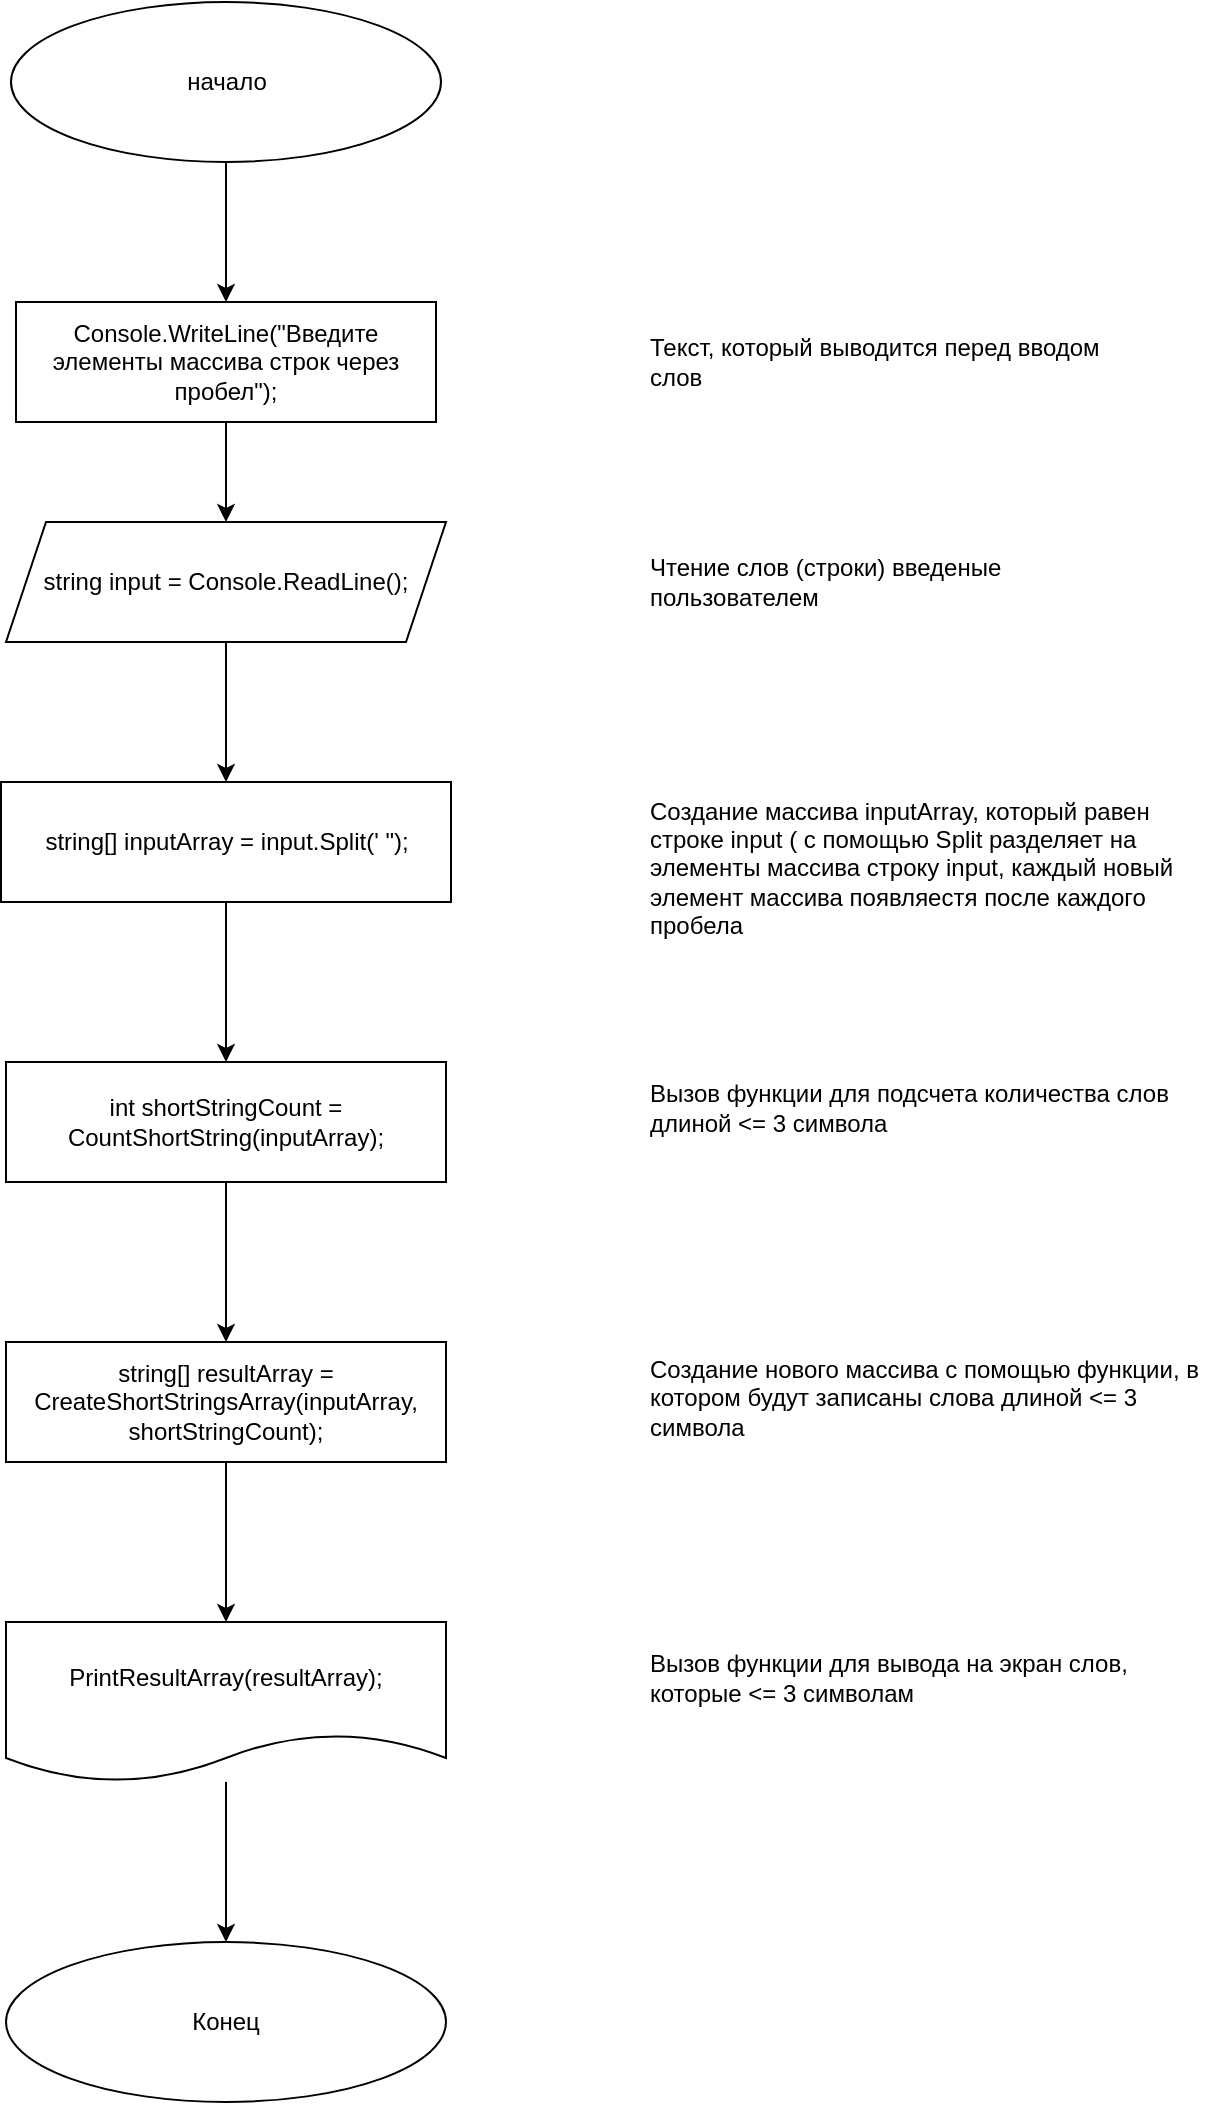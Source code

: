 <mxfile version="23.1.5" type="device" pages="3">
  <diagram name="Блок-схема кода" id="xtSai8mKgwNbJAHcX8Js">
    <mxGraphModel dx="860" dy="419" grid="1" gridSize="10" guides="1" tooltips="1" connect="1" arrows="1" fold="1" page="1" pageScale="1" pageWidth="827" pageHeight="1169" math="0" shadow="0">
      <root>
        <mxCell id="0" />
        <mxCell id="1" parent="0" />
        <mxCell id="PoWcBCuNAkFs6vKdBJYI-2" style="edgeStyle=orthogonalEdgeStyle;rounded=0;orthogonalLoop=1;jettySize=auto;html=1;entryX=0.5;entryY=0;entryDx=0;entryDy=0;" edge="1" parent="1" source="oMfr6G4tk0jLkz0cDD9G-1" target="PoWcBCuNAkFs6vKdBJYI-4">
          <mxGeometry relative="1" as="geometry">
            <mxPoint x="290" y="190" as="targetPoint" />
          </mxGeometry>
        </mxCell>
        <mxCell id="oMfr6G4tk0jLkz0cDD9G-1" value="начало" style="ellipse;whiteSpace=wrap;html=1;" parent="1" vertex="1">
          <mxGeometry x="182.5" y="60" width="215" height="80" as="geometry" />
        </mxCell>
        <mxCell id="PoWcBCuNAkFs6vKdBJYI-6" style="edgeStyle=orthogonalEdgeStyle;rounded=0;orthogonalLoop=1;jettySize=auto;html=1;entryX=0.5;entryY=0;entryDx=0;entryDy=0;" edge="1" parent="1" source="PoWcBCuNAkFs6vKdBJYI-4" target="PoWcBCuNAkFs6vKdBJYI-5">
          <mxGeometry relative="1" as="geometry" />
        </mxCell>
        <mxCell id="PoWcBCuNAkFs6vKdBJYI-4" value="Console.WriteLine(&quot;Введите элементы массива строк через пробел&quot;);" style="rounded=0;whiteSpace=wrap;html=1;" vertex="1" parent="1">
          <mxGeometry x="185" y="210" width="210" height="60" as="geometry" />
        </mxCell>
        <mxCell id="PoWcBCuNAkFs6vKdBJYI-10" value="" style="edgeStyle=orthogonalEdgeStyle;rounded=0;orthogonalLoop=1;jettySize=auto;html=1;" edge="1" parent="1" source="PoWcBCuNAkFs6vKdBJYI-5" target="PoWcBCuNAkFs6vKdBJYI-9">
          <mxGeometry relative="1" as="geometry" />
        </mxCell>
        <mxCell id="PoWcBCuNAkFs6vKdBJYI-5" value="string input = Console.ReadLine();" style="shape=parallelogram;perimeter=parallelogramPerimeter;whiteSpace=wrap;html=1;fixedSize=1;align=center;" vertex="1" parent="1">
          <mxGeometry x="180" y="320" width="220" height="60" as="geometry" />
        </mxCell>
        <mxCell id="PoWcBCuNAkFs6vKdBJYI-7" value="Текст, который выводится перед вводом слов" style="text;html=1;align=left;verticalAlign=middle;whiteSpace=wrap;rounded=0;" vertex="1" parent="1">
          <mxGeometry x="500" y="225" width="250" height="30" as="geometry" />
        </mxCell>
        <mxCell id="PoWcBCuNAkFs6vKdBJYI-8" value="&lt;div style=&quot;&quot;&gt;&lt;span style=&quot;background-color: initial;&quot;&gt;Чтение слов (строки) введеные пользователем&lt;/span&gt;&lt;/div&gt;" style="text;html=1;align=left;verticalAlign=middle;whiteSpace=wrap;rounded=0;" vertex="1" parent="1">
          <mxGeometry x="500" y="335" width="220" height="30" as="geometry" />
        </mxCell>
        <mxCell id="PoWcBCuNAkFs6vKdBJYI-13" value="" style="edgeStyle=orthogonalEdgeStyle;rounded=0;orthogonalLoop=1;jettySize=auto;html=1;" edge="1" parent="1" source="PoWcBCuNAkFs6vKdBJYI-9" target="PoWcBCuNAkFs6vKdBJYI-12">
          <mxGeometry relative="1" as="geometry" />
        </mxCell>
        <mxCell id="PoWcBCuNAkFs6vKdBJYI-9" value="string[] inputArray = input.Split(&#39; &quot;);" style="whiteSpace=wrap;html=1;" vertex="1" parent="1">
          <mxGeometry x="177.5" y="450" width="225" height="60" as="geometry" />
        </mxCell>
        <mxCell id="PoWcBCuNAkFs6vKdBJYI-11" value="&lt;div style=&quot;&quot;&gt;Создание массива inputArray, который равен строке input ( с помощью Split разделяет на элементы массива строку input, каждый новый элемент массива появляестя после каждого пробела&lt;/div&gt;" style="text;html=1;align=left;verticalAlign=middle;whiteSpace=wrap;rounded=0;" vertex="1" parent="1">
          <mxGeometry x="500" y="465" width="280" height="55" as="geometry" />
        </mxCell>
        <mxCell id="PoWcBCuNAkFs6vKdBJYI-17" value="" style="edgeStyle=orthogonalEdgeStyle;rounded=0;orthogonalLoop=1;jettySize=auto;html=1;" edge="1" parent="1" source="PoWcBCuNAkFs6vKdBJYI-12" target="PoWcBCuNAkFs6vKdBJYI-16">
          <mxGeometry relative="1" as="geometry" />
        </mxCell>
        <mxCell id="PoWcBCuNAkFs6vKdBJYI-12" value="int shortStringCount = CountShortString(inputArray);" style="whiteSpace=wrap;html=1;" vertex="1" parent="1">
          <mxGeometry x="180" y="590" width="220" height="60" as="geometry" />
        </mxCell>
        <mxCell id="PoWcBCuNAkFs6vKdBJYI-14" value="&lt;div style=&quot;&quot;&gt;Вызов функции для подсчета количества слов длиной &amp;lt;= 3 символа&lt;/div&gt;" style="text;html=1;align=left;verticalAlign=middle;whiteSpace=wrap;rounded=0;" vertex="1" parent="1">
          <mxGeometry x="500" y="585" width="280" height="55" as="geometry" />
        </mxCell>
        <mxCell id="PoWcBCuNAkFs6vKdBJYI-19" value="" style="edgeStyle=orthogonalEdgeStyle;rounded=0;orthogonalLoop=1;jettySize=auto;html=1;" edge="1" parent="1" source="PoWcBCuNAkFs6vKdBJYI-16">
          <mxGeometry relative="1" as="geometry">
            <mxPoint x="290" y="870" as="targetPoint" />
          </mxGeometry>
        </mxCell>
        <mxCell id="PoWcBCuNAkFs6vKdBJYI-16" value="string[] resultArray = CreateShortStringsArray(inputArray, shortStringCount);" style="whiteSpace=wrap;html=1;" vertex="1" parent="1">
          <mxGeometry x="180" y="730" width="220" height="60" as="geometry" />
        </mxCell>
        <mxCell id="PoWcBCuNAkFs6vKdBJYI-20" value="&lt;div style=&quot;&quot;&gt;Создание нового массива с помощью функции, в котором будут записаны слова длиной &amp;lt;= 3 символа&lt;/div&gt;" style="text;html=1;align=left;verticalAlign=middle;whiteSpace=wrap;rounded=0;" vertex="1" parent="1">
          <mxGeometry x="500" y="730" width="280" height="55" as="geometry" />
        </mxCell>
        <mxCell id="PoWcBCuNAkFs6vKdBJYI-25" value="" style="edgeStyle=orthogonalEdgeStyle;rounded=0;orthogonalLoop=1;jettySize=auto;html=1;" edge="1" parent="1" source="PoWcBCuNAkFs6vKdBJYI-21" target="PoWcBCuNAkFs6vKdBJYI-24">
          <mxGeometry relative="1" as="geometry" />
        </mxCell>
        <mxCell id="PoWcBCuNAkFs6vKdBJYI-21" value="PrintResultArray(resultArray);" style="shape=document;whiteSpace=wrap;html=1;boundedLbl=1;" vertex="1" parent="1">
          <mxGeometry x="180" y="870" width="220" height="80" as="geometry" />
        </mxCell>
        <mxCell id="PoWcBCuNAkFs6vKdBJYI-23" value="&lt;div style=&quot;&quot;&gt;Вызов функции для вывода на экран слов, которые &amp;lt;= 3 символам&lt;/div&gt;" style="text;html=1;align=left;verticalAlign=middle;whiteSpace=wrap;rounded=0;" vertex="1" parent="1">
          <mxGeometry x="500" y="870" width="280" height="55" as="geometry" />
        </mxCell>
        <mxCell id="PoWcBCuNAkFs6vKdBJYI-24" value="Конец" style="ellipse;whiteSpace=wrap;html=1;" vertex="1" parent="1">
          <mxGeometry x="180" y="1030" width="220" height="80" as="geometry" />
        </mxCell>
      </root>
    </mxGraphModel>
  </diagram>
  <diagram id="4AYVfq4wk7vpiGDotgHi" name="CountShortStrings">
    <mxGraphModel dx="860" dy="419" grid="1" gridSize="10" guides="1" tooltips="1" connect="1" arrows="1" fold="1" page="1" pageScale="1" pageWidth="827" pageHeight="1169" math="0" shadow="0">
      <root>
        <mxCell id="0" />
        <mxCell id="1" parent="0" />
        <mxCell id="uU963peioneaOHXmDbjq-5" value="" style="edgeStyle=orthogonalEdgeStyle;rounded=0;orthogonalLoop=1;jettySize=auto;html=1;" edge="1" parent="1" source="uU963peioneaOHXmDbjq-2" target="uU963peioneaOHXmDbjq-4">
          <mxGeometry relative="1" as="geometry" />
        </mxCell>
        <mxCell id="uU963peioneaOHXmDbjq-2" value="начало" style="ellipse;whiteSpace=wrap;html=1;" vertex="1" parent="1">
          <mxGeometry x="206" y="89" width="120" height="80" as="geometry" />
        </mxCell>
        <mxCell id="uU963peioneaOHXmDbjq-11" value="" style="edgeStyle=orthogonalEdgeStyle;rounded=0;orthogonalLoop=1;jettySize=auto;html=1;" edge="1" parent="1" source="uU963peioneaOHXmDbjq-4" target="uU963peioneaOHXmDbjq-10">
          <mxGeometry relative="1" as="geometry" />
        </mxCell>
        <mxCell id="uU963peioneaOHXmDbjq-4" value="static int CountShortStrings(string[] inputArray)" style="whiteSpace=wrap;html=1;" vertex="1" parent="1">
          <mxGeometry x="151" y="254" width="230" height="60" as="geometry" />
        </mxCell>
        <mxCell id="uU963peioneaOHXmDbjq-7" value="&#xa;&lt;span style=&quot;color: rgb(0, 0, 0); font-family: Helvetica; font-size: 12px; font-style: normal; font-variant-ligatures: normal; font-variant-caps: normal; font-weight: 400; letter-spacing: normal; orphans: 2; text-align: center; text-indent: 0px; text-transform: none; widows: 2; word-spacing: 0px; -webkit-text-stroke-width: 0px; background-color: rgb(251, 251, 251); text-decoration-thickness: initial; text-decoration-style: initial; text-decoration-color: initial; float: none; display: inline !important;&quot;&gt;Объявили функцию с одним аргументом, который является массивом строк&lt;/span&gt;&#xa;&#xa;" style="text;html=1;align=center;verticalAlign=middle;whiteSpace=wrap;rounded=0;" vertex="1" parent="1">
          <mxGeometry x="556" y="244" width="240" height="80" as="geometry" />
        </mxCell>
        <mxCell id="uU963peioneaOHXmDbjq-14" style="edgeStyle=orthogonalEdgeStyle;rounded=0;orthogonalLoop=1;jettySize=auto;html=1;entryX=0.5;entryY=0;entryDx=0;entryDy=0;" edge="1" parent="1" source="uU963peioneaOHXmDbjq-10" target="uU963peioneaOHXmDbjq-17">
          <mxGeometry relative="1" as="geometry">
            <mxPoint x="266" y="499" as="targetPoint" />
          </mxGeometry>
        </mxCell>
        <mxCell id="uU963peioneaOHXmDbjq-10" value="int count = 0;" style="whiteSpace=wrap;html=1;" vertex="1" parent="1">
          <mxGeometry x="151" y="359" width="230" height="60" as="geometry" />
        </mxCell>
        <mxCell id="uU963peioneaOHXmDbjq-12" value="Объявление переменной count для хранения количества слов, длина которых &amp;lt;= 3 символа. Сейчас равна 0&lt;div&gt;&lt;br&gt;&lt;/div&gt;" style="text;html=1;align=center;verticalAlign=middle;whiteSpace=wrap;rounded=0;" vertex="1" parent="1">
          <mxGeometry x="556" y="349" width="240" height="80" as="geometry" />
        </mxCell>
        <mxCell id="uU963peioneaOHXmDbjq-19" style="edgeStyle=orthogonalEdgeStyle;rounded=0;orthogonalLoop=1;jettySize=auto;html=1;entryX=0.5;entryY=0;entryDx=0;entryDy=0;" edge="1" parent="1" source="uU963peioneaOHXmDbjq-17" target="uU963peioneaOHXmDbjq-18">
          <mxGeometry relative="1" as="geometry" />
        </mxCell>
        <mxCell id="uU963peioneaOHXmDbjq-33" value="" style="edgeStyle=orthogonalEdgeStyle;rounded=0;orthogonalLoop=1;jettySize=auto;html=1;" edge="1" parent="1" source="uU963peioneaOHXmDbjq-17" target="uU963peioneaOHXmDbjq-32">
          <mxGeometry relative="1" as="geometry">
            <Array as="points">
              <mxPoint x="506" y="519" />
              <mxPoint x="506" y="919" />
            </Array>
          </mxGeometry>
        </mxCell>
        <mxCell id="uU963peioneaOHXmDbjq-17" value="string str in inputArray" style="shape=hexagon;perimeter=hexagonPerimeter2;whiteSpace=wrap;html=1;fixedSize=1;" vertex="1" parent="1">
          <mxGeometry x="156" y="479" width="220" height="80" as="geometry" />
        </mxCell>
        <mxCell id="uU963peioneaOHXmDbjq-26" value="" style="edgeStyle=orthogonalEdgeStyle;rounded=0;orthogonalLoop=1;jettySize=auto;html=1;" edge="1" parent="1" source="uU963peioneaOHXmDbjq-18" target="uU963peioneaOHXmDbjq-25">
          <mxGeometry relative="1" as="geometry" />
        </mxCell>
        <mxCell id="uU963peioneaOHXmDbjq-30" style="edgeStyle=orthogonalEdgeStyle;rounded=0;orthogonalLoop=1;jettySize=auto;html=1;entryX=0;entryY=0.5;entryDx=0;entryDy=0;exitX=0;exitY=0.5;exitDx=0;exitDy=0;" edge="1" parent="1" source="uU963peioneaOHXmDbjq-18" target="uU963peioneaOHXmDbjq-17">
          <mxGeometry relative="1" as="geometry">
            <Array as="points">
              <mxPoint x="36" y="674" />
              <mxPoint x="36" y="519" />
            </Array>
          </mxGeometry>
        </mxCell>
        <mxCell id="uU963peioneaOHXmDbjq-18" value="str.Length &amp;lt;= 3" style="rhombus;whiteSpace=wrap;html=1;" vertex="1" parent="1">
          <mxGeometry x="183.5" y="619" width="165" height="110" as="geometry" />
        </mxCell>
        <mxCell id="uU963peioneaOHXmDbjq-21" value="Перебор всех строк в массиве inputArray с помощью цикла foreach" style="text;html=1;align=center;verticalAlign=middle;whiteSpace=wrap;rounded=0;" vertex="1" parent="1">
          <mxGeometry x="556" y="469" width="240" height="80" as="geometry" />
        </mxCell>
        <mxCell id="uU963peioneaOHXmDbjq-22" value="Проверка, если длина текущей строки меньше или равна 3." style="text;html=1;align=center;verticalAlign=middle;whiteSpace=wrap;rounded=0;" vertex="1" parent="1">
          <mxGeometry x="556" y="634" width="240" height="80" as="geometry" />
        </mxCell>
        <mxCell id="uU963peioneaOHXmDbjq-29" style="edgeStyle=orthogonalEdgeStyle;rounded=0;orthogonalLoop=1;jettySize=auto;html=1;entryX=0;entryY=0.5;entryDx=0;entryDy=0;" edge="1" parent="1" source="uU963peioneaOHXmDbjq-25" target="uU963peioneaOHXmDbjq-17">
          <mxGeometry relative="1" as="geometry">
            <mxPoint x="36" y="519" as="targetPoint" />
            <Array as="points">
              <mxPoint x="36" y="789" />
              <mxPoint x="36" y="519" />
            </Array>
          </mxGeometry>
        </mxCell>
        <mxCell id="uU963peioneaOHXmDbjq-25" value="count++;" style="whiteSpace=wrap;html=1;" vertex="1" parent="1">
          <mxGeometry x="366" y="759" width="120" height="60" as="geometry" />
        </mxCell>
        <mxCell id="uU963peioneaOHXmDbjq-27" value="Да" style="text;html=1;align=center;verticalAlign=middle;resizable=0;points=[];autosize=1;strokeColor=none;fillColor=none;" vertex="1" parent="1">
          <mxGeometry x="366" y="634" width="40" height="30" as="geometry" />
        </mxCell>
        <mxCell id="uU963peioneaOHXmDbjq-28" value="увеличение переменной count на 1" style="text;html=1;align=center;verticalAlign=middle;whiteSpace=wrap;rounded=0;" vertex="1" parent="1">
          <mxGeometry x="556" y="749" width="240" height="80" as="geometry" />
        </mxCell>
        <mxCell id="uU963peioneaOHXmDbjq-31" value="Нет" style="text;html=1;align=center;verticalAlign=middle;resizable=0;points=[];autosize=1;strokeColor=none;fillColor=none;" vertex="1" parent="1">
          <mxGeometry x="66" y="637" width="40" height="30" as="geometry" />
        </mxCell>
        <mxCell id="uU963peioneaOHXmDbjq-35" value="" style="edgeStyle=orthogonalEdgeStyle;rounded=0;orthogonalLoop=1;jettySize=auto;html=1;entryX=0.5;entryY=0;entryDx=0;entryDy=0;" edge="1" parent="1" source="uU963peioneaOHXmDbjq-32" target="uU963peioneaOHXmDbjq-36">
          <mxGeometry relative="1" as="geometry">
            <mxPoint x="270" y="1019" as="targetPoint" />
          </mxGeometry>
        </mxCell>
        <mxCell id="uU963peioneaOHXmDbjq-32" value="return count;" style="whiteSpace=wrap;html=1;" vertex="1" parent="1">
          <mxGeometry x="210" y="889" width="120" height="60" as="geometry" />
        </mxCell>
        <mxCell id="uU963peioneaOHXmDbjq-36" value="Конец" style="ellipse;whiteSpace=wrap;html=1;" vertex="1" parent="1">
          <mxGeometry x="210" y="1039" width="120" height="80" as="geometry" />
        </mxCell>
        <mxCell id="kEd8RPfrdCOfX57-4l64-1" value="возврат количества слов, которые меньше или равны 3 символам" style="text;html=1;align=center;verticalAlign=middle;whiteSpace=wrap;rounded=0;" vertex="1" parent="1">
          <mxGeometry x="556" y="879" width="240" height="80" as="geometry" />
        </mxCell>
      </root>
    </mxGraphModel>
  </diagram>
  <diagram id="of-Pjz_ZvakaLb1dP2Vw" name="CreateShortStringsArray">
    <mxGraphModel dx="2345" dy="1909" grid="1" gridSize="10" guides="1" tooltips="1" connect="1" arrows="1" fold="1" page="1" pageScale="1" pageWidth="827" pageHeight="1169" math="0" shadow="0">
      <root>
        <mxCell id="0" />
        <mxCell id="1" parent="0" />
        <mxCell id="QNwPfnC9jvyKTnQr8mlQ-1" value="&lt;div style=&quot;color: rgb(204, 204, 204); background-color: rgb(31, 31, 31); font-family: Consolas, &amp;quot;Courier New&amp;quot;, monospace; font-weight: normal; font-size: 14px; line-height: 19px;&quot;&gt;&lt;div&gt;&lt;span style=&quot;color: #6a9955;&quot;&gt;// Функция для создания массива коротких строк&lt;/span&gt;&lt;/div&gt;&lt;div&gt;&lt;span style=&quot;color: #cccccc;&quot;&gt;&amp;nbsp; &amp;nbsp; &lt;/span&gt;&lt;span style=&quot;color: #569cd6;&quot;&gt;static&lt;/span&gt;&lt;span style=&quot;color: #cccccc;&quot;&gt; &lt;/span&gt;&lt;span style=&quot;color: #569cd6;&quot;&gt;string&lt;/span&gt;&lt;span style=&quot;color: #cccccc;&quot;&gt;[] &lt;/span&gt;&lt;span style=&quot;color: #dcdcaa;&quot;&gt;CreateShortStringsArray&lt;/span&gt;&lt;span style=&quot;color: #cccccc;&quot;&gt;(&lt;/span&gt;&lt;span style=&quot;color: #569cd6;&quot;&gt;string&lt;/span&gt;&lt;span style=&quot;color: #cccccc;&quot;&gt;[] &lt;/span&gt;&lt;span style=&quot;color: #9cdcfe;&quot;&gt;inputArray&lt;/span&gt;&lt;span style=&quot;color: #cccccc;&quot;&gt;, &lt;/span&gt;&lt;span style=&quot;color: #569cd6;&quot;&gt;int&lt;/span&gt;&lt;span style=&quot;color: #cccccc;&quot;&gt; &lt;/span&gt;&lt;span style=&quot;color: #9cdcfe;&quot;&gt;count&lt;/span&gt;&lt;span style=&quot;color: #cccccc;&quot;&gt;)&lt;/span&gt;&lt;/div&gt;&lt;div&gt;&lt;span style=&quot;color: #cccccc;&quot;&gt;&amp;nbsp; &amp;nbsp; {&lt;/span&gt;&lt;/div&gt;&lt;div&gt;&lt;span style=&quot;color: #cccccc;&quot;&gt;&amp;nbsp; &amp;nbsp; &amp;nbsp; &amp;nbsp; &lt;/span&gt;&lt;span style=&quot;color: #569cd6;&quot;&gt;string&lt;/span&gt;&lt;span style=&quot;color: #cccccc;&quot;&gt;[] &lt;/span&gt;&lt;span style=&quot;color: #9cdcfe;&quot;&gt;resultArray&lt;/span&gt;&lt;span style=&quot;color: #cccccc;&quot;&gt; &lt;/span&gt;&lt;span style=&quot;color: #d4d4d4;&quot;&gt;=&lt;/span&gt;&lt;span style=&quot;color: #cccccc;&quot;&gt; &lt;/span&gt;&lt;span style=&quot;color: #569cd6;&quot;&gt;new&lt;/span&gt;&lt;span style=&quot;color: #cccccc;&quot;&gt; &lt;/span&gt;&lt;span style=&quot;color: #569cd6;&quot;&gt;string&lt;/span&gt;&lt;span style=&quot;color: #cccccc;&quot;&gt;[&lt;/span&gt;&lt;span style=&quot;color: #9cdcfe;&quot;&gt;count&lt;/span&gt;&lt;span style=&quot;color: #cccccc;&quot;&gt;]; &lt;/span&gt;&lt;span style=&quot;color: #6a9955;&quot;&gt;// Объявление и инициализация нового массива строк resultArray размером count.&lt;/span&gt;&lt;/div&gt;&lt;div&gt;&lt;span style=&quot;color: #cccccc;&quot;&gt;&amp;nbsp; &amp;nbsp; &amp;nbsp; &amp;nbsp; &lt;/span&gt;&lt;span style=&quot;color: #569cd6;&quot;&gt;int&lt;/span&gt;&lt;span style=&quot;color: #cccccc;&quot;&gt; &lt;/span&gt;&lt;span style=&quot;color: #9cdcfe;&quot;&gt;index&lt;/span&gt;&lt;span style=&quot;color: #cccccc;&quot;&gt; &lt;/span&gt;&lt;span style=&quot;color: #d4d4d4;&quot;&gt;=&lt;/span&gt;&lt;span style=&quot;color: #cccccc;&quot;&gt; &lt;/span&gt;&lt;span style=&quot;color: #b5cea8;&quot;&gt;0&lt;/span&gt;&lt;span style=&quot;color: #cccccc;&quot;&gt;; &lt;/span&gt;&lt;span style=&quot;color: #6a9955;&quot;&gt;// Объявление переменной index для отслеживания текущей позиции в resultArray.&lt;/span&gt;&lt;/div&gt;&lt;div&gt;&lt;span style=&quot;color: #cccccc;&quot;&gt;&amp;nbsp; &amp;nbsp; &amp;nbsp; &amp;nbsp; &lt;/span&gt;&lt;span style=&quot;color: #c586c0;&quot;&gt;foreach&lt;/span&gt;&lt;span style=&quot;color: #cccccc;&quot;&gt; (&lt;/span&gt;&lt;span style=&quot;color: #569cd6;&quot;&gt;string&lt;/span&gt;&lt;span style=&quot;color: #cccccc;&quot;&gt; &lt;/span&gt;&lt;span style=&quot;color: #9cdcfe;&quot;&gt;str&lt;/span&gt;&lt;span style=&quot;color: #cccccc;&quot;&gt; &lt;/span&gt;&lt;span style=&quot;color: #c586c0;&quot;&gt;in&lt;/span&gt;&lt;span style=&quot;color: #cccccc;&quot;&gt; &lt;/span&gt;&lt;span style=&quot;color: #9cdcfe;&quot;&gt;inputArray&lt;/span&gt;&lt;span style=&quot;color: #cccccc;&quot;&gt;) &lt;/span&gt;&lt;span style=&quot;color: #6a9955;&quot;&gt;// Снова перебор всех строк в массиве inputArray.&lt;/span&gt;&lt;/div&gt;&lt;div&gt;&lt;span style=&quot;color: #cccccc;&quot;&gt;&amp;nbsp; &amp;nbsp; &amp;nbsp; &amp;nbsp; {&lt;/span&gt;&lt;/div&gt;&lt;div&gt;&lt;span style=&quot;color: #cccccc;&quot;&gt;&amp;nbsp; &amp;nbsp; &amp;nbsp; &amp;nbsp; &amp;nbsp; &amp;nbsp; &lt;/span&gt;&lt;span style=&quot;color: #c586c0;&quot;&gt;if&lt;/span&gt;&lt;span style=&quot;color: #cccccc;&quot;&gt; (&lt;/span&gt;&lt;span style=&quot;color: #9cdcfe;&quot;&gt;str&lt;/span&gt;&lt;span style=&quot;color: #cccccc;&quot;&gt;.&lt;/span&gt;&lt;span style=&quot;color: #9cdcfe;&quot;&gt;Length&lt;/span&gt;&lt;span style=&quot;color: #cccccc;&quot;&gt; &lt;/span&gt;&lt;span style=&quot;color: #d4d4d4;&quot;&gt;&amp;lt;=&lt;/span&gt;&lt;span style=&quot;color: #cccccc;&quot;&gt; &lt;/span&gt;&lt;span style=&quot;color: #b5cea8;&quot;&gt;3&lt;/span&gt;&lt;span style=&quot;color: #cccccc;&quot;&gt;) &lt;/span&gt;&lt;span style=&quot;color: #6a9955;&quot;&gt;// Проверка, если длина текущей строки меньше или равна 3.&lt;/span&gt;&lt;/div&gt;&lt;div&gt;&lt;span style=&quot;color: #cccccc;&quot;&gt;&amp;nbsp; &amp;nbsp; &amp;nbsp; &amp;nbsp; &amp;nbsp; &amp;nbsp; {&lt;/span&gt;&lt;/div&gt;&lt;div&gt;&lt;span style=&quot;color: #cccccc;&quot;&gt;&amp;nbsp; &amp;nbsp; &amp;nbsp; &amp;nbsp; &amp;nbsp; &amp;nbsp; &amp;nbsp; &amp;nbsp; &lt;/span&gt;&lt;span style=&quot;color: #9cdcfe;&quot;&gt;resultArray&lt;/span&gt;&lt;span style=&quot;color: #cccccc;&quot;&gt;[&lt;/span&gt;&lt;span style=&quot;color: #9cdcfe;&quot;&gt;index&lt;/span&gt;&lt;span style=&quot;color: #cccccc;&quot;&gt;] &lt;/span&gt;&lt;span style=&quot;color: #d4d4d4;&quot;&gt;=&lt;/span&gt;&lt;span style=&quot;color: #cccccc;&quot;&gt; &lt;/span&gt;&lt;span style=&quot;color: #9cdcfe;&quot;&gt;str&lt;/span&gt;&lt;span style=&quot;color: #cccccc;&quot;&gt;; &lt;/span&gt;&lt;span style=&quot;color: #6a9955;&quot;&gt;// Заполнение resultArray текущей строкой.&lt;/span&gt;&lt;/div&gt;&lt;div&gt;&lt;span style=&quot;color: #cccccc;&quot;&gt;&amp;nbsp; &amp;nbsp; &amp;nbsp; &amp;nbsp; &amp;nbsp; &amp;nbsp; &amp;nbsp; &amp;nbsp; &lt;/span&gt;&lt;span style=&quot;color: #9cdcfe;&quot;&gt;index&lt;/span&gt;&lt;span style=&quot;color: #d4d4d4;&quot;&gt;++&lt;/span&gt;&lt;span style=&quot;color: #cccccc;&quot;&gt;; &lt;/span&gt;&lt;span style=&quot;color: #6a9955;&quot;&gt;// Увеличение индекса для следующей позиции в resultArray.&lt;/span&gt;&lt;/div&gt;&lt;div&gt;&lt;span style=&quot;color: #cccccc;&quot;&gt;&amp;nbsp; &amp;nbsp; &amp;nbsp; &amp;nbsp; &amp;nbsp; &amp;nbsp; }&lt;/span&gt;&lt;/div&gt;&lt;div&gt;&lt;span style=&quot;color: #cccccc;&quot;&gt;&amp;nbsp; &amp;nbsp; &amp;nbsp; &amp;nbsp; }&lt;/span&gt;&lt;/div&gt;&lt;div&gt;&lt;span style=&quot;color: #cccccc;&quot;&gt;&amp;nbsp; &amp;nbsp; &amp;nbsp; &amp;nbsp; &lt;/span&gt;&lt;span style=&quot;color: #c586c0;&quot;&gt;return&lt;/span&gt;&lt;span style=&quot;color: #cccccc;&quot;&gt; &lt;/span&gt;&lt;span style=&quot;color: #9cdcfe;&quot;&gt;resultArray&lt;/span&gt;&lt;span style=&quot;color: #cccccc;&quot;&gt;; &lt;/span&gt;&lt;span style=&quot;color: #6a9955;&quot;&gt;// Возврат нового массива строк&lt;/span&gt;&lt;/div&gt;&lt;div&gt;&lt;span style=&quot;color: #cccccc;&quot;&gt;&amp;nbsp; &amp;nbsp; }&lt;/span&gt;&lt;/div&gt;&lt;/div&gt;" style="text;whiteSpace=wrap;html=1;" vertex="1" parent="1">
          <mxGeometry x="-10" y="-1150" width="560" height="440" as="geometry" />
        </mxCell>
      </root>
    </mxGraphModel>
  </diagram>
</mxfile>
